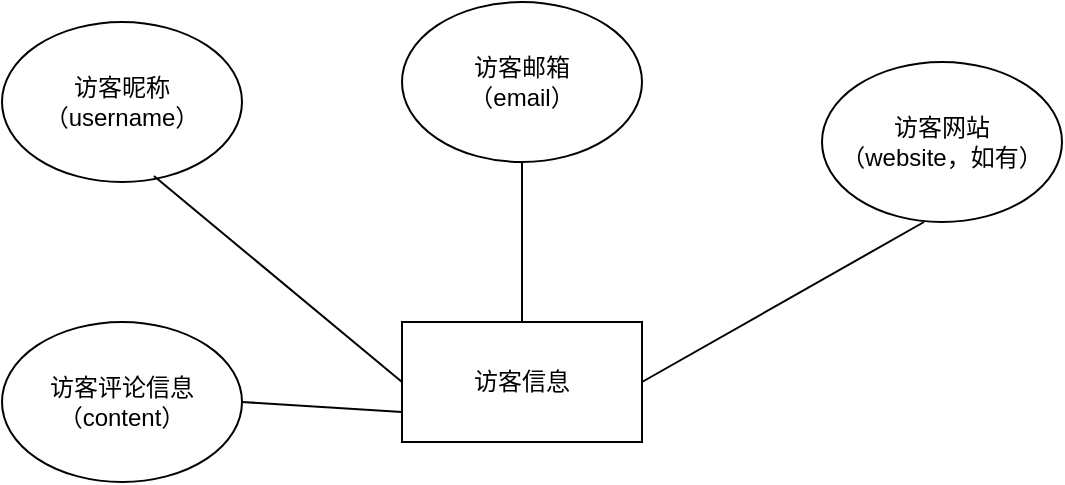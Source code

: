 <mxfile version="21.1.7" type="github">
  <diagram name="Page-1" id="o-LaHNdq6tNX6qss74UB">
    <mxGraphModel dx="533" dy="263" grid="1" gridSize="10" guides="1" tooltips="1" connect="1" arrows="1" fold="1" page="1" pageScale="1" pageWidth="850" pageHeight="1100" math="0" shadow="0">
      <root>
        <mxCell id="0" />
        <mxCell id="1" parent="0" />
        <mxCell id="uULMXHFzQDfnKXOe5Zbr-1" value="访客信息" style="rounded=0;whiteSpace=wrap;html=1;" vertex="1" parent="1">
          <mxGeometry x="360" y="380" width="120" height="60" as="geometry" />
        </mxCell>
        <mxCell id="uULMXHFzQDfnKXOe5Zbr-2" value="访客昵称&lt;br&gt;（username）" style="ellipse;whiteSpace=wrap;html=1;" vertex="1" parent="1">
          <mxGeometry x="160" y="230" width="120" height="80" as="geometry" />
        </mxCell>
        <mxCell id="uULMXHFzQDfnKXOe5Zbr-3" value="访客邮箱&lt;br&gt;（email）" style="ellipse;whiteSpace=wrap;html=1;" vertex="1" parent="1">
          <mxGeometry x="360" y="220" width="120" height="80" as="geometry" />
        </mxCell>
        <mxCell id="uULMXHFzQDfnKXOe5Zbr-4" value="访客网站&lt;br&gt;（website，如有）" style="ellipse;whiteSpace=wrap;html=1;" vertex="1" parent="1">
          <mxGeometry x="570" y="250" width="120" height="80" as="geometry" />
        </mxCell>
        <mxCell id="uULMXHFzQDfnKXOe5Zbr-5" value="" style="endArrow=none;html=1;rounded=0;exitX=0;exitY=0.5;exitDx=0;exitDy=0;entryX=0.633;entryY=0.963;entryDx=0;entryDy=0;entryPerimeter=0;" edge="1" parent="1" source="uULMXHFzQDfnKXOe5Zbr-1" target="uULMXHFzQDfnKXOe5Zbr-2">
          <mxGeometry width="50" height="50" relative="1" as="geometry">
            <mxPoint x="180" y="420" as="sourcePoint" />
            <mxPoint x="210" y="360" as="targetPoint" />
          </mxGeometry>
        </mxCell>
        <mxCell id="uULMXHFzQDfnKXOe5Zbr-6" value="" style="endArrow=none;html=1;rounded=0;exitX=0.5;exitY=0;exitDx=0;exitDy=0;entryX=0.5;entryY=1;entryDx=0;entryDy=0;" edge="1" parent="1" source="uULMXHFzQDfnKXOe5Zbr-1" target="uULMXHFzQDfnKXOe5Zbr-3">
          <mxGeometry width="50" height="50" relative="1" as="geometry">
            <mxPoint x="375" y="360" as="sourcePoint" />
            <mxPoint x="425" y="310" as="targetPoint" />
          </mxGeometry>
        </mxCell>
        <mxCell id="uULMXHFzQDfnKXOe5Zbr-8" value="" style="endArrow=none;html=1;rounded=0;entryX=0.425;entryY=1;entryDx=0;entryDy=0;entryPerimeter=0;" edge="1" parent="1" target="uULMXHFzQDfnKXOe5Zbr-4">
          <mxGeometry width="50" height="50" relative="1" as="geometry">
            <mxPoint x="480" y="410" as="sourcePoint" />
            <mxPoint x="530" y="360" as="targetPoint" />
          </mxGeometry>
        </mxCell>
        <mxCell id="uULMXHFzQDfnKXOe5Zbr-9" value="访客评论信息（content）" style="ellipse;whiteSpace=wrap;html=1;" vertex="1" parent="1">
          <mxGeometry x="160" y="380" width="120" height="80" as="geometry" />
        </mxCell>
        <mxCell id="uULMXHFzQDfnKXOe5Zbr-10" value="" style="endArrow=none;html=1;rounded=0;entryX=0;entryY=0.75;entryDx=0;entryDy=0;" edge="1" parent="1" target="uULMXHFzQDfnKXOe5Zbr-1">
          <mxGeometry width="50" height="50" relative="1" as="geometry">
            <mxPoint x="280" y="420" as="sourcePoint" />
            <mxPoint x="330" y="370" as="targetPoint" />
          </mxGeometry>
        </mxCell>
      </root>
    </mxGraphModel>
  </diagram>
</mxfile>
